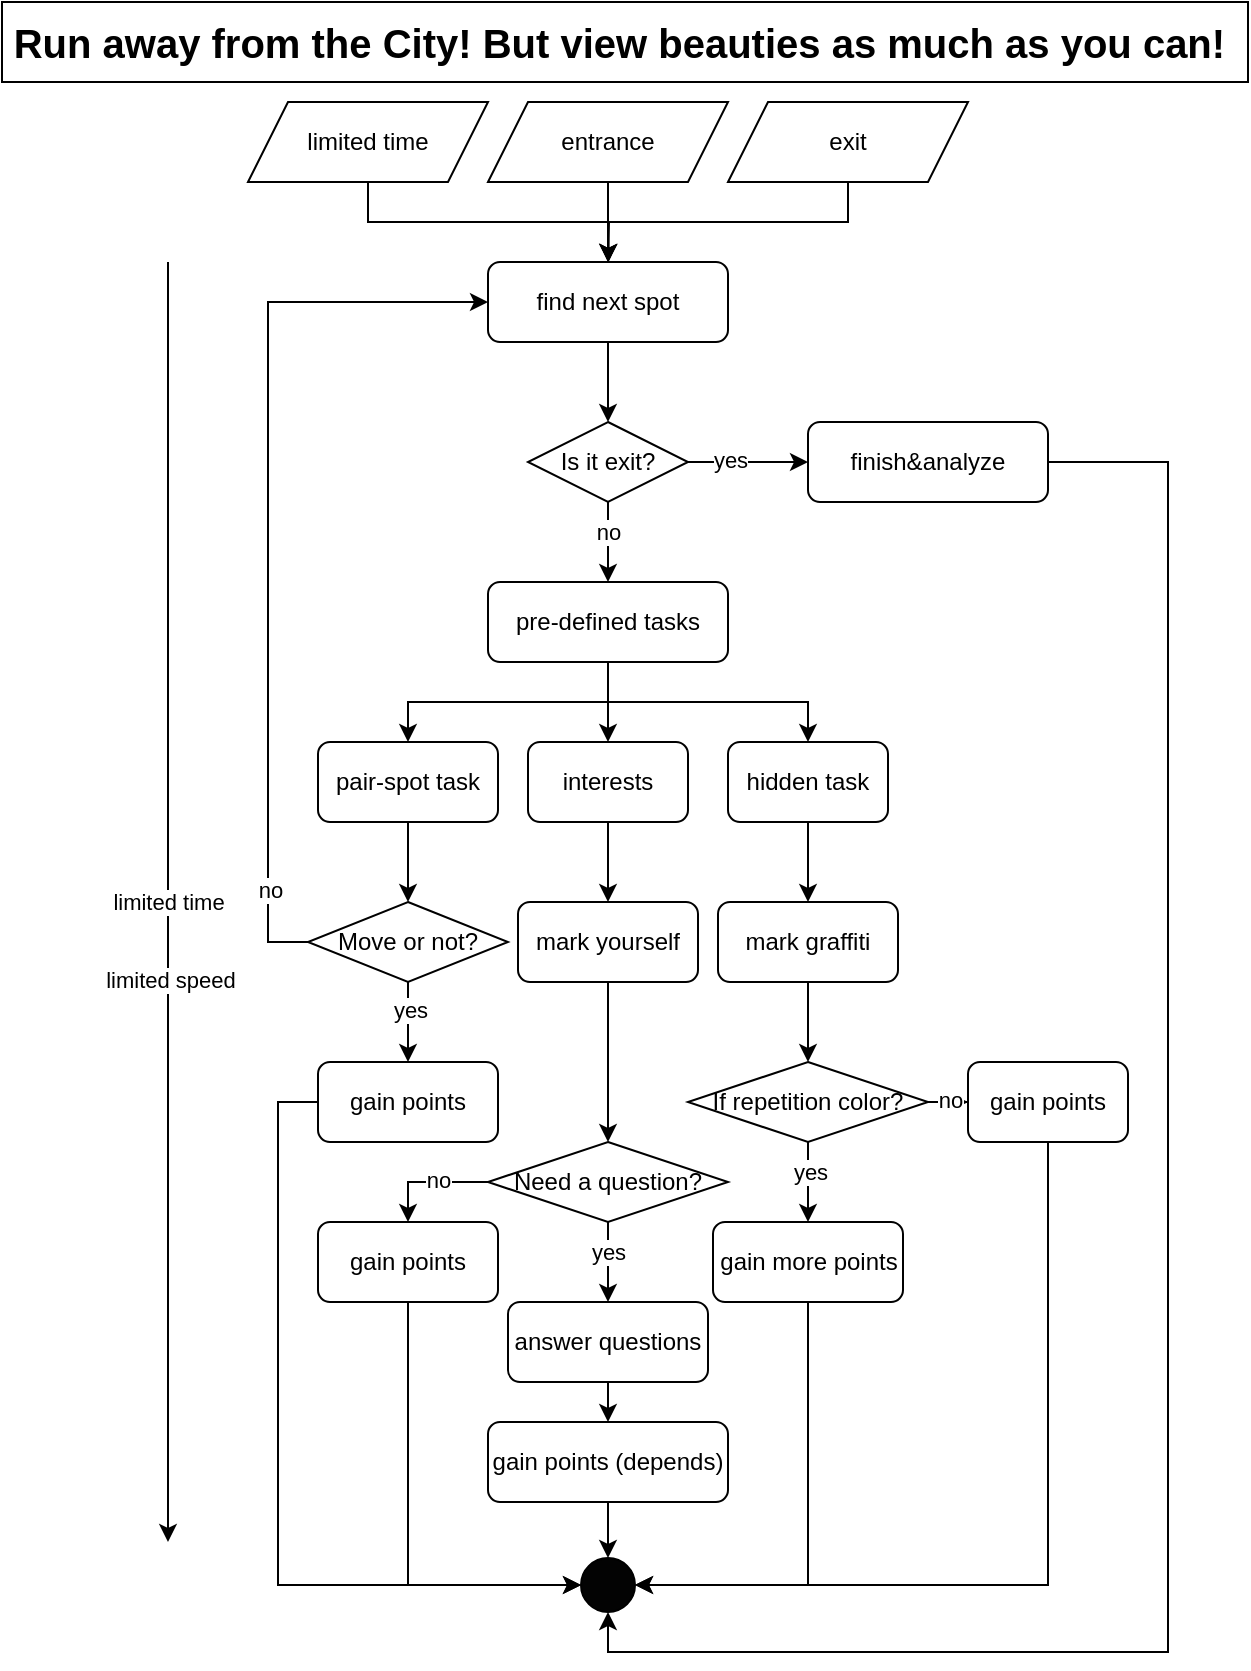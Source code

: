 <mxfile version="21.6.8" type="device">
  <diagram id="prtHgNgQTEPvFCAcTncT" name="Page-1">
    <mxGraphModel dx="1102" dy="702" grid="1" gridSize="10" guides="1" tooltips="1" connect="1" arrows="1" fold="1" page="1" pageScale="1" pageWidth="827" pageHeight="1169" math="0" shadow="0">
      <root>
        <mxCell id="0" />
        <mxCell id="1" parent="0" />
        <mxCell id="kmlcbItXOluKLOTO3j91-11" style="edgeStyle=orthogonalEdgeStyle;rounded=0;orthogonalLoop=1;jettySize=auto;html=1;exitX=0.5;exitY=1;exitDx=0;exitDy=0;" parent="1" source="kmlcbItXOluKLOTO3j91-3" target="kmlcbItXOluKLOTO3j91-6" edge="1">
          <mxGeometry relative="1" as="geometry" />
        </mxCell>
        <mxCell id="kmlcbItXOluKLOTO3j91-3" value="limited time" style="shape=parallelogram;perimeter=parallelogramPerimeter;whiteSpace=wrap;html=1;fixedSize=1;" parent="1" vertex="1">
          <mxGeometry x="240" y="250" width="120" height="40" as="geometry" />
        </mxCell>
        <mxCell id="kmlcbItXOluKLOTO3j91-12" style="edgeStyle=orthogonalEdgeStyle;rounded=0;orthogonalLoop=1;jettySize=auto;html=1;exitX=0.5;exitY=1;exitDx=0;exitDy=0;" parent="1" source="kmlcbItXOluKLOTO3j91-4" edge="1">
          <mxGeometry relative="1" as="geometry">
            <mxPoint x="420.31" y="330" as="targetPoint" />
          </mxGeometry>
        </mxCell>
        <mxCell id="kmlcbItXOluKLOTO3j91-4" value="entrance" style="shape=parallelogram;perimeter=parallelogramPerimeter;whiteSpace=wrap;html=1;fixedSize=1;" parent="1" vertex="1">
          <mxGeometry x="360" y="250" width="120" height="40" as="geometry" />
        </mxCell>
        <mxCell id="kmlcbItXOluKLOTO3j91-13" style="edgeStyle=orthogonalEdgeStyle;rounded=0;orthogonalLoop=1;jettySize=auto;html=1;exitX=0.5;exitY=1;exitDx=0;exitDy=0;" parent="1" source="kmlcbItXOluKLOTO3j91-5" edge="1">
          <mxGeometry relative="1" as="geometry">
            <mxPoint x="420" y="330" as="targetPoint" />
          </mxGeometry>
        </mxCell>
        <mxCell id="kmlcbItXOluKLOTO3j91-5" value="exit" style="shape=parallelogram;perimeter=parallelogramPerimeter;whiteSpace=wrap;html=1;fixedSize=1;" parent="1" vertex="1">
          <mxGeometry x="480" y="250" width="120" height="40" as="geometry" />
        </mxCell>
        <mxCell id="kmlcbItXOluKLOTO3j91-10" style="edgeStyle=orthogonalEdgeStyle;rounded=0;orthogonalLoop=1;jettySize=auto;html=1;exitX=0.5;exitY=1;exitDx=0;exitDy=0;entryX=0.5;entryY=0;entryDx=0;entryDy=0;" parent="1" source="kmlcbItXOluKLOTO3j91-6" target="kmlcbItXOluKLOTO3j91-9" edge="1">
          <mxGeometry relative="1" as="geometry" />
        </mxCell>
        <mxCell id="kmlcbItXOluKLOTO3j91-6" value="find next spot" style="rounded=1;whiteSpace=wrap;html=1;" parent="1" vertex="1">
          <mxGeometry x="360" y="330" width="120" height="40" as="geometry" />
        </mxCell>
        <mxCell id="kmlcbItXOluKLOTO3j91-16" style="edgeStyle=orthogonalEdgeStyle;rounded=0;orthogonalLoop=1;jettySize=auto;html=1;exitX=1;exitY=0.5;exitDx=0;exitDy=0;entryX=0;entryY=0.5;entryDx=0;entryDy=0;" parent="1" source="kmlcbItXOluKLOTO3j91-9" target="kmlcbItXOluKLOTO3j91-15" edge="1">
          <mxGeometry relative="1" as="geometry" />
        </mxCell>
        <mxCell id="kmlcbItXOluKLOTO3j91-17" value="yes" style="edgeLabel;html=1;align=center;verticalAlign=middle;resizable=0;points=[];" parent="kmlcbItXOluKLOTO3j91-16" vertex="1" connectable="0">
          <mxGeometry x="-0.3" y="1" relative="1" as="geometry">
            <mxPoint as="offset" />
          </mxGeometry>
        </mxCell>
        <mxCell id="kmlcbItXOluKLOTO3j91-19" style="edgeStyle=orthogonalEdgeStyle;rounded=0;orthogonalLoop=1;jettySize=auto;html=1;exitX=0.5;exitY=1;exitDx=0;exitDy=0;entryX=0.5;entryY=0;entryDx=0;entryDy=0;" parent="1" source="kmlcbItXOluKLOTO3j91-9" target="kmlcbItXOluKLOTO3j91-18" edge="1">
          <mxGeometry relative="1" as="geometry" />
        </mxCell>
        <mxCell id="kmlcbItXOluKLOTO3j91-20" value="no" style="edgeLabel;html=1;align=center;verticalAlign=middle;resizable=0;points=[];" parent="kmlcbItXOluKLOTO3j91-19" vertex="1" connectable="0">
          <mxGeometry x="-0.281" relative="1" as="geometry">
            <mxPoint as="offset" />
          </mxGeometry>
        </mxCell>
        <mxCell id="kmlcbItXOluKLOTO3j91-9" value="Is it exit?" style="rhombus;whiteSpace=wrap;html=1;" parent="1" vertex="1">
          <mxGeometry x="380" y="410" width="80" height="40" as="geometry" />
        </mxCell>
        <mxCell id="nMQcnQozOFh_iNI8LnA6-2" style="edgeStyle=orthogonalEdgeStyle;rounded=0;orthogonalLoop=1;jettySize=auto;html=1;exitX=1;exitY=0.5;exitDx=0;exitDy=0;entryX=0.5;entryY=1;entryDx=0;entryDy=0;" parent="1" source="kmlcbItXOluKLOTO3j91-15" target="kmlcbItXOluKLOTO3j91-89" edge="1">
          <mxGeometry relative="1" as="geometry">
            <Array as="points">
              <mxPoint x="700" y="430" />
              <mxPoint x="700" y="1025" />
              <mxPoint x="420" y="1025" />
            </Array>
          </mxGeometry>
        </mxCell>
        <mxCell id="kmlcbItXOluKLOTO3j91-15" value="finish&amp;amp;analyze" style="rounded=1;whiteSpace=wrap;html=1;" parent="1" vertex="1">
          <mxGeometry x="520" y="410" width="120" height="40" as="geometry" />
        </mxCell>
        <mxCell id="kmlcbItXOluKLOTO3j91-55" style="edgeStyle=orthogonalEdgeStyle;rounded=0;orthogonalLoop=1;jettySize=auto;html=1;exitX=0.5;exitY=1;exitDx=0;exitDy=0;entryX=0.5;entryY=0;entryDx=0;entryDy=0;" parent="1" source="kmlcbItXOluKLOTO3j91-18" target="kmlcbItXOluKLOTO3j91-35" edge="1">
          <mxGeometry relative="1" as="geometry" />
        </mxCell>
        <mxCell id="kmlcbItXOluKLOTO3j91-56" style="edgeStyle=orthogonalEdgeStyle;rounded=0;orthogonalLoop=1;jettySize=auto;html=1;entryX=0.5;entryY=0;entryDx=0;entryDy=0;" parent="1" source="kmlcbItXOluKLOTO3j91-18" target="kmlcbItXOluKLOTO3j91-28" edge="1">
          <mxGeometry relative="1" as="geometry" />
        </mxCell>
        <mxCell id="kmlcbItXOluKLOTO3j91-58" style="edgeStyle=orthogonalEdgeStyle;rounded=0;orthogonalLoop=1;jettySize=auto;html=1;entryX=0.5;entryY=0;entryDx=0;entryDy=0;" parent="1" source="kmlcbItXOluKLOTO3j91-18" target="kmlcbItXOluKLOTO3j91-24" edge="1">
          <mxGeometry relative="1" as="geometry" />
        </mxCell>
        <mxCell id="kmlcbItXOluKLOTO3j91-18" value="pre-defined tasks" style="rounded=1;whiteSpace=wrap;html=1;" parent="1" vertex="1">
          <mxGeometry x="360" y="490" width="120" height="40" as="geometry" />
        </mxCell>
        <mxCell id="kmlcbItXOluKLOTO3j91-72" style="edgeStyle=orthogonalEdgeStyle;rounded=0;orthogonalLoop=1;jettySize=auto;html=1;entryX=0.5;entryY=0;entryDx=0;entryDy=0;" parent="1" source="kmlcbItXOluKLOTO3j91-24" target="kmlcbItXOluKLOTO3j91-71" edge="1">
          <mxGeometry relative="1" as="geometry" />
        </mxCell>
        <mxCell id="kmlcbItXOluKLOTO3j91-24" value="hidden task" style="rounded=1;whiteSpace=wrap;html=1;" parent="1" vertex="1">
          <mxGeometry x="480" y="570" width="80" height="40" as="geometry" />
        </mxCell>
        <mxCell id="kmlcbItXOluKLOTO3j91-46" style="edgeStyle=orthogonalEdgeStyle;rounded=0;orthogonalLoop=1;jettySize=auto;html=1;exitX=0.5;exitY=1;exitDx=0;exitDy=0;entryX=0.5;entryY=0;entryDx=0;entryDy=0;" parent="1" source="kmlcbItXOluKLOTO3j91-28" target="kmlcbItXOluKLOTO3j91-45" edge="1">
          <mxGeometry relative="1" as="geometry" />
        </mxCell>
        <mxCell id="kmlcbItXOluKLOTO3j91-28" value="interests" style="rounded=1;whiteSpace=wrap;html=1;glass=0;" parent="1" vertex="1">
          <mxGeometry x="380" y="570" width="80" height="40" as="geometry" />
        </mxCell>
        <mxCell id="kmlcbItXOluKLOTO3j91-39" style="edgeStyle=orthogonalEdgeStyle;rounded=0;orthogonalLoop=1;jettySize=auto;html=1;exitX=0.5;exitY=1;exitDx=0;exitDy=0;entryX=0.5;entryY=0;entryDx=0;entryDy=0;" parent="1" source="kmlcbItXOluKLOTO3j91-30" target="kmlcbItXOluKLOTO3j91-38" edge="1">
          <mxGeometry relative="1" as="geometry" />
        </mxCell>
        <mxCell id="kmlcbItXOluKLOTO3j91-40" value="yes" style="edgeLabel;html=1;align=center;verticalAlign=middle;resizable=0;points=[];" parent="kmlcbItXOluKLOTO3j91-39" vertex="1" connectable="0">
          <mxGeometry x="-0.292" y="1" relative="1" as="geometry">
            <mxPoint as="offset" />
          </mxGeometry>
        </mxCell>
        <mxCell id="kmlcbItXOluKLOTO3j91-43" style="edgeStyle=orthogonalEdgeStyle;rounded=0;orthogonalLoop=1;jettySize=auto;html=1;exitX=0;exitY=0.5;exitDx=0;exitDy=0;entryX=0;entryY=0.5;entryDx=0;entryDy=0;" parent="1" source="kmlcbItXOluKLOTO3j91-30" target="kmlcbItXOluKLOTO3j91-6" edge="1">
          <mxGeometry relative="1" as="geometry" />
        </mxCell>
        <mxCell id="kmlcbItXOluKLOTO3j91-51" value="no" style="edgeLabel;html=1;align=center;verticalAlign=middle;resizable=0;points=[];" parent="kmlcbItXOluKLOTO3j91-43" vertex="1" connectable="0">
          <mxGeometry x="-0.795" y="-1" relative="1" as="geometry">
            <mxPoint as="offset" />
          </mxGeometry>
        </mxCell>
        <mxCell id="kmlcbItXOluKLOTO3j91-30" value="Move or not?" style="rhombus;whiteSpace=wrap;html=1;" parent="1" vertex="1">
          <mxGeometry x="270" y="650" width="100" height="40" as="geometry" />
        </mxCell>
        <mxCell id="kmlcbItXOluKLOTO3j91-36" style="edgeStyle=orthogonalEdgeStyle;rounded=0;orthogonalLoop=1;jettySize=auto;html=1;exitX=0.5;exitY=1;exitDx=0;exitDy=0;entryX=0.5;entryY=0;entryDx=0;entryDy=0;" parent="1" source="kmlcbItXOluKLOTO3j91-35" target="kmlcbItXOluKLOTO3j91-30" edge="1">
          <mxGeometry relative="1" as="geometry" />
        </mxCell>
        <mxCell id="kmlcbItXOluKLOTO3j91-35" value="pair-spot task" style="rounded=1;whiteSpace=wrap;html=1;" parent="1" vertex="1">
          <mxGeometry x="275" y="570" width="90" height="40" as="geometry" />
        </mxCell>
        <mxCell id="kmlcbItXOluKLOTO3j91-90" style="edgeStyle=orthogonalEdgeStyle;rounded=0;orthogonalLoop=1;jettySize=auto;html=1;exitX=0;exitY=0.5;exitDx=0;exitDy=0;entryX=0;entryY=0.5;entryDx=0;entryDy=0;" parent="1" source="kmlcbItXOluKLOTO3j91-38" target="kmlcbItXOluKLOTO3j91-89" edge="1">
          <mxGeometry relative="1" as="geometry" />
        </mxCell>
        <mxCell id="kmlcbItXOluKLOTO3j91-38" value="gain points" style="rounded=1;whiteSpace=wrap;html=1;" parent="1" vertex="1">
          <mxGeometry x="275" y="730" width="90" height="40" as="geometry" />
        </mxCell>
        <mxCell id="kmlcbItXOluKLOTO3j91-61" style="edgeStyle=orthogonalEdgeStyle;rounded=0;orthogonalLoop=1;jettySize=auto;html=1;entryX=0.5;entryY=0;entryDx=0;entryDy=0;" parent="1" source="kmlcbItXOluKLOTO3j91-45" target="kmlcbItXOluKLOTO3j91-60" edge="1">
          <mxGeometry relative="1" as="geometry" />
        </mxCell>
        <mxCell id="kmlcbItXOluKLOTO3j91-45" value="mark yourself" style="rounded=1;whiteSpace=wrap;html=1;" parent="1" vertex="1">
          <mxGeometry x="375" y="650" width="90" height="40" as="geometry" />
        </mxCell>
        <mxCell id="kmlcbItXOluKLOTO3j91-47" value="" style="endArrow=classic;html=1;rounded=0;" parent="1" edge="1">
          <mxGeometry relative="1" as="geometry">
            <mxPoint x="200" y="330" as="sourcePoint" />
            <mxPoint x="200" y="970" as="targetPoint" />
          </mxGeometry>
        </mxCell>
        <mxCell id="kmlcbItXOluKLOTO3j91-48" value="limited time" style="edgeLabel;resizable=0;html=1;align=center;verticalAlign=middle;" parent="kmlcbItXOluKLOTO3j91-47" connectable="0" vertex="1">
          <mxGeometry relative="1" as="geometry" />
        </mxCell>
        <mxCell id="kmlcbItXOluKLOTO3j91-97" value="limited speed" style="edgeLabel;html=1;align=center;verticalAlign=middle;resizable=0;points=[];" parent="kmlcbItXOluKLOTO3j91-47" vertex="1" connectable="0">
          <mxGeometry x="0.121" y="1" relative="1" as="geometry">
            <mxPoint as="offset" />
          </mxGeometry>
        </mxCell>
        <mxCell id="kmlcbItXOluKLOTO3j91-77" style="edgeStyle=orthogonalEdgeStyle;rounded=0;orthogonalLoop=1;jettySize=auto;html=1;exitX=0;exitY=0.5;exitDx=0;exitDy=0;entryX=0.5;entryY=0;entryDx=0;entryDy=0;" parent="1" source="kmlcbItXOluKLOTO3j91-60" target="kmlcbItXOluKLOTO3j91-75" edge="1">
          <mxGeometry relative="1" as="geometry" />
        </mxCell>
        <mxCell id="kmlcbItXOluKLOTO3j91-78" value="no" style="edgeLabel;html=1;align=center;verticalAlign=middle;resizable=0;points=[];" parent="kmlcbItXOluKLOTO3j91-77" vertex="1" connectable="0">
          <mxGeometry x="-0.175" y="-1" relative="1" as="geometry">
            <mxPoint as="offset" />
          </mxGeometry>
        </mxCell>
        <mxCell id="kmlcbItXOluKLOTO3j91-79" style="edgeStyle=orthogonalEdgeStyle;rounded=0;orthogonalLoop=1;jettySize=auto;html=1;exitX=0.5;exitY=1;exitDx=0;exitDy=0;entryX=0.5;entryY=0;entryDx=0;entryDy=0;" parent="1" source="kmlcbItXOluKLOTO3j91-60" target="kmlcbItXOluKLOTO3j91-65" edge="1">
          <mxGeometry relative="1" as="geometry" />
        </mxCell>
        <mxCell id="kmlcbItXOluKLOTO3j91-80" value="yes" style="edgeLabel;html=1;align=center;verticalAlign=middle;resizable=0;points=[];" parent="kmlcbItXOluKLOTO3j91-79" vertex="1" connectable="0">
          <mxGeometry x="-0.246" relative="1" as="geometry">
            <mxPoint as="offset" />
          </mxGeometry>
        </mxCell>
        <mxCell id="kmlcbItXOluKLOTO3j91-60" value="Need a question?" style="rhombus;whiteSpace=wrap;html=1;" parent="1" vertex="1">
          <mxGeometry x="360" y="770" width="120" height="40" as="geometry" />
        </mxCell>
        <mxCell id="kmlcbItXOluKLOTO3j91-69" style="edgeStyle=orthogonalEdgeStyle;rounded=0;orthogonalLoop=1;jettySize=auto;html=1;exitX=0.5;exitY=1;exitDx=0;exitDy=0;entryX=0.5;entryY=0;entryDx=0;entryDy=0;" parent="1" source="kmlcbItXOluKLOTO3j91-65" target="kmlcbItXOluKLOTO3j91-68" edge="1">
          <mxGeometry relative="1" as="geometry" />
        </mxCell>
        <mxCell id="kmlcbItXOluKLOTO3j91-65" value="answer questions" style="rounded=1;whiteSpace=wrap;html=1;" parent="1" vertex="1">
          <mxGeometry x="370" y="850" width="100" height="40" as="geometry" />
        </mxCell>
        <mxCell id="kmlcbItXOluKLOTO3j91-93" style="edgeStyle=orthogonalEdgeStyle;rounded=0;orthogonalLoop=1;jettySize=auto;html=1;entryX=0.5;entryY=0;entryDx=0;entryDy=0;" parent="1" source="kmlcbItXOluKLOTO3j91-68" target="kmlcbItXOluKLOTO3j91-89" edge="1">
          <mxGeometry relative="1" as="geometry" />
        </mxCell>
        <mxCell id="kmlcbItXOluKLOTO3j91-68" value="gain points (depends)" style="rounded=1;whiteSpace=wrap;html=1;" parent="1" vertex="1">
          <mxGeometry x="360" y="910" width="120" height="40" as="geometry" />
        </mxCell>
        <mxCell id="kmlcbItXOluKLOTO3j91-74" style="edgeStyle=orthogonalEdgeStyle;rounded=0;orthogonalLoop=1;jettySize=auto;html=1;entryX=0.5;entryY=0;entryDx=0;entryDy=0;" parent="1" source="kmlcbItXOluKLOTO3j91-71" target="kmlcbItXOluKLOTO3j91-73" edge="1">
          <mxGeometry relative="1" as="geometry" />
        </mxCell>
        <mxCell id="kmlcbItXOluKLOTO3j91-71" value="mark graffiti" style="rounded=1;whiteSpace=wrap;html=1;" parent="1" vertex="1">
          <mxGeometry x="475" y="650" width="90" height="40" as="geometry" />
        </mxCell>
        <mxCell id="kmlcbItXOluKLOTO3j91-82" style="edgeStyle=orthogonalEdgeStyle;rounded=0;orthogonalLoop=1;jettySize=auto;html=1;exitX=0.5;exitY=1;exitDx=0;exitDy=0;entryX=0.5;entryY=0;entryDx=0;entryDy=0;" parent="1" source="kmlcbItXOluKLOTO3j91-73" target="kmlcbItXOluKLOTO3j91-81" edge="1">
          <mxGeometry relative="1" as="geometry" />
        </mxCell>
        <mxCell id="kmlcbItXOluKLOTO3j91-83" value="yes" style="edgeLabel;html=1;align=center;verticalAlign=middle;resizable=0;points=[];" parent="kmlcbItXOluKLOTO3j91-82" vertex="1" connectable="0">
          <mxGeometry x="-0.246" y="1" relative="1" as="geometry">
            <mxPoint as="offset" />
          </mxGeometry>
        </mxCell>
        <mxCell id="kmlcbItXOluKLOTO3j91-85" style="edgeStyle=orthogonalEdgeStyle;rounded=0;orthogonalLoop=1;jettySize=auto;html=1;" parent="1" source="kmlcbItXOluKLOTO3j91-73" target="kmlcbItXOluKLOTO3j91-84" edge="1">
          <mxGeometry relative="1" as="geometry" />
        </mxCell>
        <mxCell id="kmlcbItXOluKLOTO3j91-88" value="no" style="edgeLabel;html=1;align=center;verticalAlign=middle;resizable=0;points=[];" parent="kmlcbItXOluKLOTO3j91-85" vertex="1" connectable="0">
          <mxGeometry x="0.682" y="1" relative="1" as="geometry">
            <mxPoint as="offset" />
          </mxGeometry>
        </mxCell>
        <mxCell id="kmlcbItXOluKLOTO3j91-73" value="If&amp;nbsp;repetition color?" style="rhombus;whiteSpace=wrap;html=1;" parent="1" vertex="1">
          <mxGeometry x="460" y="730" width="120" height="40" as="geometry" />
        </mxCell>
        <mxCell id="kmlcbItXOluKLOTO3j91-92" style="edgeStyle=orthogonalEdgeStyle;rounded=0;orthogonalLoop=1;jettySize=auto;html=1;entryX=0;entryY=0.5;entryDx=0;entryDy=0;" parent="1" source="kmlcbItXOluKLOTO3j91-75" target="kmlcbItXOluKLOTO3j91-89" edge="1">
          <mxGeometry relative="1" as="geometry">
            <Array as="points">
              <mxPoint x="320" y="991" />
            </Array>
          </mxGeometry>
        </mxCell>
        <mxCell id="kmlcbItXOluKLOTO3j91-75" value="gain points" style="rounded=1;whiteSpace=wrap;html=1;" parent="1" vertex="1">
          <mxGeometry x="275" y="810" width="90" height="40" as="geometry" />
        </mxCell>
        <mxCell id="kmlcbItXOluKLOTO3j91-95" style="edgeStyle=orthogonalEdgeStyle;rounded=0;orthogonalLoop=1;jettySize=auto;html=1;entryX=1;entryY=0.5;entryDx=0;entryDy=0;" parent="1" source="kmlcbItXOluKLOTO3j91-81" target="kmlcbItXOluKLOTO3j91-89" edge="1">
          <mxGeometry relative="1" as="geometry">
            <Array as="points">
              <mxPoint x="520" y="992" />
            </Array>
          </mxGeometry>
        </mxCell>
        <mxCell id="kmlcbItXOluKLOTO3j91-81" value="gain more points" style="rounded=1;whiteSpace=wrap;html=1;" parent="1" vertex="1">
          <mxGeometry x="472.5" y="810" width="95" height="40" as="geometry" />
        </mxCell>
        <mxCell id="kmlcbItXOluKLOTO3j91-96" style="edgeStyle=orthogonalEdgeStyle;rounded=0;orthogonalLoop=1;jettySize=auto;html=1;entryX=1;entryY=0.5;entryDx=0;entryDy=0;" parent="1" source="kmlcbItXOluKLOTO3j91-84" target="kmlcbItXOluKLOTO3j91-89" edge="1">
          <mxGeometry relative="1" as="geometry">
            <Array as="points">
              <mxPoint x="640" y="992" />
            </Array>
          </mxGeometry>
        </mxCell>
        <mxCell id="kmlcbItXOluKLOTO3j91-84" value="gain points" style="rounded=1;whiteSpace=wrap;html=1;" parent="1" vertex="1">
          <mxGeometry x="600" y="730" width="80" height="40" as="geometry" />
        </mxCell>
        <mxCell id="kmlcbItXOluKLOTO3j91-89" value="" style="ellipse;whiteSpace=wrap;html=1;aspect=fixed;fillColor=#030303;gradientColor=none;gradientDirection=east;" parent="1" vertex="1">
          <mxGeometry x="406.5" y="978" width="27" height="27" as="geometry" />
        </mxCell>
        <mxCell id="Gvl8EDIzHcmWX8CYKcJ0-1" value="Run away from the City! But view beauties as much as you can!&amp;nbsp;" style="rounded=0;whiteSpace=wrap;html=1;fontStyle=1;fontSize=20;" parent="1" vertex="1">
          <mxGeometry x="117" y="200" width="623" height="40" as="geometry" />
        </mxCell>
      </root>
    </mxGraphModel>
  </diagram>
</mxfile>

